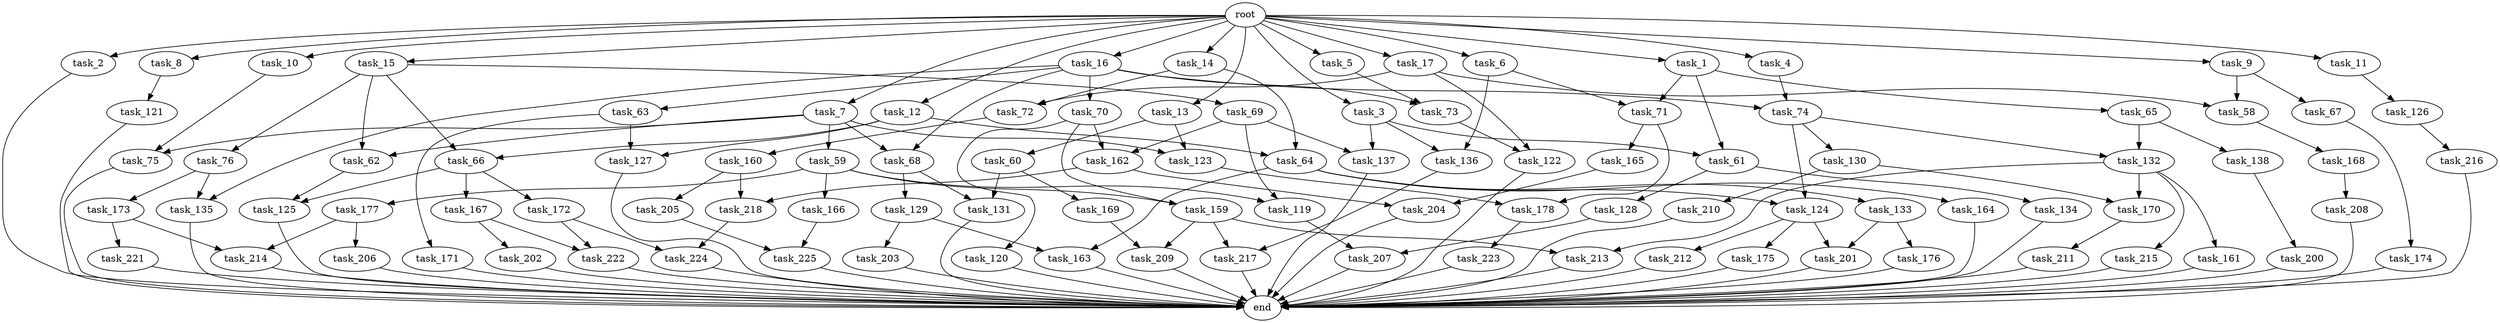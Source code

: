digraph G {
  root [size="0.000000"];
  task_1 [size="10.240000"];
  task_2 [size="10.240000"];
  task_3 [size="10.240000"];
  task_4 [size="10.240000"];
  task_5 [size="10.240000"];
  task_6 [size="10.240000"];
  task_7 [size="10.240000"];
  task_8 [size="10.240000"];
  task_9 [size="10.240000"];
  task_10 [size="10.240000"];
  task_11 [size="10.240000"];
  task_12 [size="10.240000"];
  task_13 [size="10.240000"];
  task_14 [size="10.240000"];
  task_15 [size="10.240000"];
  task_16 [size="10.240000"];
  task_17 [size="10.240000"];
  task_58 [size="1116691496.960000"];
  task_59 [size="2147483648.000000"];
  task_60 [size="3092376453.120000"];
  task_61 [size="7730941132.800000"];
  task_62 [size="4294967296.000000"];
  task_63 [size="1374389534.720000"];
  task_64 [size="4552665333.760000"];
  task_65 [size="773094113.280000"];
  task_66 [size="6356551598.080000"];
  task_67 [size="773094113.280000"];
  task_68 [size="3521873182.720000"];
  task_69 [size="2147483648.000000"];
  task_70 [size="1374389534.720000"];
  task_71 [size="7730941132.800000"];
  task_72 [size="687194767.360000"];
  task_73 [size="5583457484.800000"];
  task_74 [size="8332236554.240000"];
  task_75 [size="6356551598.080000"];
  task_76 [size="2147483648.000000"];
  task_119 [size="10050223472.639999"];
  task_120 [size="2147483648.000000"];
  task_121 [size="1374389534.720000"];
  task_122 [size="1717986918.400000"];
  task_123 [size="5239860101.120000"];
  task_124 [size="14087492730.880001"];
  task_125 [size="3521873182.720000"];
  task_126 [size="4209067950.080000"];
  task_127 [size="8418135900.160000"];
  task_128 [size="8589934592.000000"];
  task_129 [size="5497558138.880000"];
  task_130 [size="8589934592.000000"];
  task_131 [size="12455405158.400000"];
  task_132 [size="8933531975.680000"];
  task_133 [size="5497558138.880000"];
  task_134 [size="8589934592.000000"];
  task_135 [size="8332236554.240000"];
  task_136 [size="13915694039.040001"];
  task_137 [size="10050223472.639999"];
  task_138 [size="343597383.680000"];
  task_159 [size="9105330667.520000"];
  task_160 [size="5497558138.880000"];
  task_161 [size="773094113.280000"];
  task_162 [size="5239860101.120000"];
  task_163 [size="8589934592.000000"];
  task_164 [size="5497558138.880000"];
  task_165 [size="343597383.680000"];
  task_166 [size="6957847019.520000"];
  task_167 [size="2147483648.000000"];
  task_168 [size="1374389534.720000"];
  task_169 [size="6957847019.520000"];
  task_170 [size="1116691496.960000"];
  task_171 [size="4209067950.080000"];
  task_172 [size="2147483648.000000"];
  task_173 [size="6957847019.520000"];
  task_174 [size="4209067950.080000"];
  task_175 [size="5497558138.880000"];
  task_176 [size="4209067950.080000"];
  task_177 [size="6957847019.520000"];
  task_178 [size="1717986918.400000"];
  task_200 [size="4209067950.080000"];
  task_201 [size="9706626088.960001"];
  task_202 [size="8589934592.000000"];
  task_203 [size="3092376453.120000"];
  task_204 [size="17179869184.000000"];
  task_205 [size="343597383.680000"];
  task_206 [size="773094113.280000"];
  task_207 [size="8589934592.000000"];
  task_208 [size="6957847019.520000"];
  task_209 [size="12799002542.080000"];
  task_210 [size="343597383.680000"];
  task_211 [size="4209067950.080000"];
  task_212 [size="5497558138.880000"];
  task_213 [size="9363028705.280001"];
  task_214 [size="4982162063.360000"];
  task_215 [size="773094113.280000"];
  task_216 [size="6957847019.520000"];
  task_217 [size="15547781611.520000"];
  task_218 [size="8933531975.680000"];
  task_221 [size="4209067950.080000"];
  task_222 [size="12799002542.080000"];
  task_223 [size="4209067950.080000"];
  task_224 [size="12799002542.080000"];
  task_225 [size="7301444403.200000"];
  end [size="0.000000"];

  root -> task_1 [size="1.000000"];
  root -> task_2 [size="1.000000"];
  root -> task_3 [size="1.000000"];
  root -> task_4 [size="1.000000"];
  root -> task_5 [size="1.000000"];
  root -> task_6 [size="1.000000"];
  root -> task_7 [size="1.000000"];
  root -> task_8 [size="1.000000"];
  root -> task_9 [size="1.000000"];
  root -> task_10 [size="1.000000"];
  root -> task_11 [size="1.000000"];
  root -> task_12 [size="1.000000"];
  root -> task_13 [size="1.000000"];
  root -> task_14 [size="1.000000"];
  root -> task_15 [size="1.000000"];
  root -> task_16 [size="1.000000"];
  root -> task_17 [size="1.000000"];
  task_1 -> task_61 [size="75497472.000000"];
  task_1 -> task_65 [size="75497472.000000"];
  task_1 -> task_71 [size="75497472.000000"];
  task_2 -> end [size="1.000000"];
  task_3 -> task_61 [size="679477248.000000"];
  task_3 -> task_136 [size="679477248.000000"];
  task_3 -> task_137 [size="679477248.000000"];
  task_4 -> task_74 [size="679477248.000000"];
  task_5 -> task_73 [size="411041792.000000"];
  task_6 -> task_71 [size="679477248.000000"];
  task_6 -> task_136 [size="679477248.000000"];
  task_7 -> task_59 [size="209715200.000000"];
  task_7 -> task_62 [size="209715200.000000"];
  task_7 -> task_68 [size="209715200.000000"];
  task_7 -> task_75 [size="209715200.000000"];
  task_7 -> task_123 [size="209715200.000000"];
  task_8 -> task_121 [size="134217728.000000"];
  task_9 -> task_58 [size="75497472.000000"];
  task_9 -> task_67 [size="75497472.000000"];
  task_10 -> task_75 [size="411041792.000000"];
  task_11 -> task_126 [size="411041792.000000"];
  task_12 -> task_64 [size="411041792.000000"];
  task_12 -> task_66 [size="411041792.000000"];
  task_12 -> task_127 [size="411041792.000000"];
  task_13 -> task_60 [size="301989888.000000"];
  task_13 -> task_123 [size="301989888.000000"];
  task_14 -> task_64 [size="33554432.000000"];
  task_14 -> task_72 [size="33554432.000000"];
  task_15 -> task_62 [size="209715200.000000"];
  task_15 -> task_66 [size="209715200.000000"];
  task_15 -> task_69 [size="209715200.000000"];
  task_15 -> task_76 [size="209715200.000000"];
  task_16 -> task_63 [size="134217728.000000"];
  task_16 -> task_68 [size="134217728.000000"];
  task_16 -> task_70 [size="134217728.000000"];
  task_16 -> task_73 [size="134217728.000000"];
  task_16 -> task_74 [size="134217728.000000"];
  task_16 -> task_135 [size="134217728.000000"];
  task_17 -> task_58 [size="33554432.000000"];
  task_17 -> task_72 [size="33554432.000000"];
  task_17 -> task_122 [size="33554432.000000"];
  task_58 -> task_168 [size="134217728.000000"];
  task_59 -> task_119 [size="679477248.000000"];
  task_59 -> task_159 [size="679477248.000000"];
  task_59 -> task_166 [size="679477248.000000"];
  task_59 -> task_177 [size="679477248.000000"];
  task_60 -> task_131 [size="679477248.000000"];
  task_60 -> task_169 [size="679477248.000000"];
  task_61 -> task_128 [size="838860800.000000"];
  task_61 -> task_134 [size="838860800.000000"];
  task_62 -> task_125 [size="134217728.000000"];
  task_63 -> task_127 [size="411041792.000000"];
  task_63 -> task_171 [size="411041792.000000"];
  task_64 -> task_124 [size="536870912.000000"];
  task_64 -> task_133 [size="536870912.000000"];
  task_64 -> task_163 [size="536870912.000000"];
  task_64 -> task_164 [size="536870912.000000"];
  task_65 -> task_132 [size="33554432.000000"];
  task_65 -> task_138 [size="33554432.000000"];
  task_66 -> task_125 [size="209715200.000000"];
  task_66 -> task_167 [size="209715200.000000"];
  task_66 -> task_172 [size="209715200.000000"];
  task_67 -> task_174 [size="411041792.000000"];
  task_68 -> task_129 [size="536870912.000000"];
  task_68 -> task_131 [size="536870912.000000"];
  task_69 -> task_119 [size="301989888.000000"];
  task_69 -> task_137 [size="301989888.000000"];
  task_69 -> task_162 [size="301989888.000000"];
  task_70 -> task_120 [size="209715200.000000"];
  task_70 -> task_159 [size="209715200.000000"];
  task_70 -> task_162 [size="209715200.000000"];
  task_71 -> task_165 [size="33554432.000000"];
  task_71 -> task_178 [size="33554432.000000"];
  task_72 -> task_160 [size="536870912.000000"];
  task_73 -> task_122 [size="134217728.000000"];
  task_74 -> task_124 [size="838860800.000000"];
  task_74 -> task_130 [size="838860800.000000"];
  task_74 -> task_132 [size="838860800.000000"];
  task_75 -> end [size="1.000000"];
  task_76 -> task_135 [size="679477248.000000"];
  task_76 -> task_173 [size="679477248.000000"];
  task_119 -> task_207 [size="301989888.000000"];
  task_120 -> end [size="1.000000"];
  task_121 -> end [size="1.000000"];
  task_122 -> end [size="1.000000"];
  task_123 -> task_178 [size="134217728.000000"];
  task_124 -> task_175 [size="536870912.000000"];
  task_124 -> task_201 [size="536870912.000000"];
  task_124 -> task_212 [size="536870912.000000"];
  task_125 -> end [size="1.000000"];
  task_126 -> task_216 [size="679477248.000000"];
  task_127 -> end [size="1.000000"];
  task_128 -> task_207 [size="536870912.000000"];
  task_129 -> task_163 [size="301989888.000000"];
  task_129 -> task_203 [size="301989888.000000"];
  task_130 -> task_170 [size="33554432.000000"];
  task_130 -> task_210 [size="33554432.000000"];
  task_131 -> end [size="1.000000"];
  task_132 -> task_161 [size="75497472.000000"];
  task_132 -> task_170 [size="75497472.000000"];
  task_132 -> task_213 [size="75497472.000000"];
  task_132 -> task_215 [size="75497472.000000"];
  task_133 -> task_176 [size="411041792.000000"];
  task_133 -> task_201 [size="411041792.000000"];
  task_134 -> end [size="1.000000"];
  task_135 -> end [size="1.000000"];
  task_136 -> task_217 [size="679477248.000000"];
  task_137 -> end [size="1.000000"];
  task_138 -> task_200 [size="411041792.000000"];
  task_159 -> task_209 [size="838860800.000000"];
  task_159 -> task_213 [size="838860800.000000"];
  task_159 -> task_217 [size="838860800.000000"];
  task_160 -> task_205 [size="33554432.000000"];
  task_160 -> task_218 [size="33554432.000000"];
  task_161 -> end [size="1.000000"];
  task_162 -> task_204 [size="838860800.000000"];
  task_162 -> task_218 [size="838860800.000000"];
  task_163 -> end [size="1.000000"];
  task_164 -> end [size="1.000000"];
  task_165 -> task_204 [size="838860800.000000"];
  task_166 -> task_225 [size="33554432.000000"];
  task_167 -> task_202 [size="838860800.000000"];
  task_167 -> task_222 [size="838860800.000000"];
  task_168 -> task_208 [size="679477248.000000"];
  task_169 -> task_209 [size="411041792.000000"];
  task_170 -> task_211 [size="411041792.000000"];
  task_171 -> end [size="1.000000"];
  task_172 -> task_222 [size="411041792.000000"];
  task_172 -> task_224 [size="411041792.000000"];
  task_173 -> task_214 [size="411041792.000000"];
  task_173 -> task_221 [size="411041792.000000"];
  task_174 -> end [size="1.000000"];
  task_175 -> end [size="1.000000"];
  task_176 -> end [size="1.000000"];
  task_177 -> task_206 [size="75497472.000000"];
  task_177 -> task_214 [size="75497472.000000"];
  task_178 -> task_223 [size="411041792.000000"];
  task_200 -> end [size="1.000000"];
  task_201 -> end [size="1.000000"];
  task_202 -> end [size="1.000000"];
  task_203 -> end [size="1.000000"];
  task_204 -> end [size="1.000000"];
  task_205 -> task_225 [size="679477248.000000"];
  task_206 -> end [size="1.000000"];
  task_207 -> end [size="1.000000"];
  task_208 -> end [size="1.000000"];
  task_209 -> end [size="1.000000"];
  task_210 -> end [size="1.000000"];
  task_211 -> end [size="1.000000"];
  task_212 -> end [size="1.000000"];
  task_213 -> end [size="1.000000"];
  task_214 -> end [size="1.000000"];
  task_215 -> end [size="1.000000"];
  task_216 -> end [size="1.000000"];
  task_217 -> end [size="1.000000"];
  task_218 -> task_224 [size="838860800.000000"];
  task_221 -> end [size="1.000000"];
  task_222 -> end [size="1.000000"];
  task_223 -> end [size="1.000000"];
  task_224 -> end [size="1.000000"];
  task_225 -> end [size="1.000000"];
}

